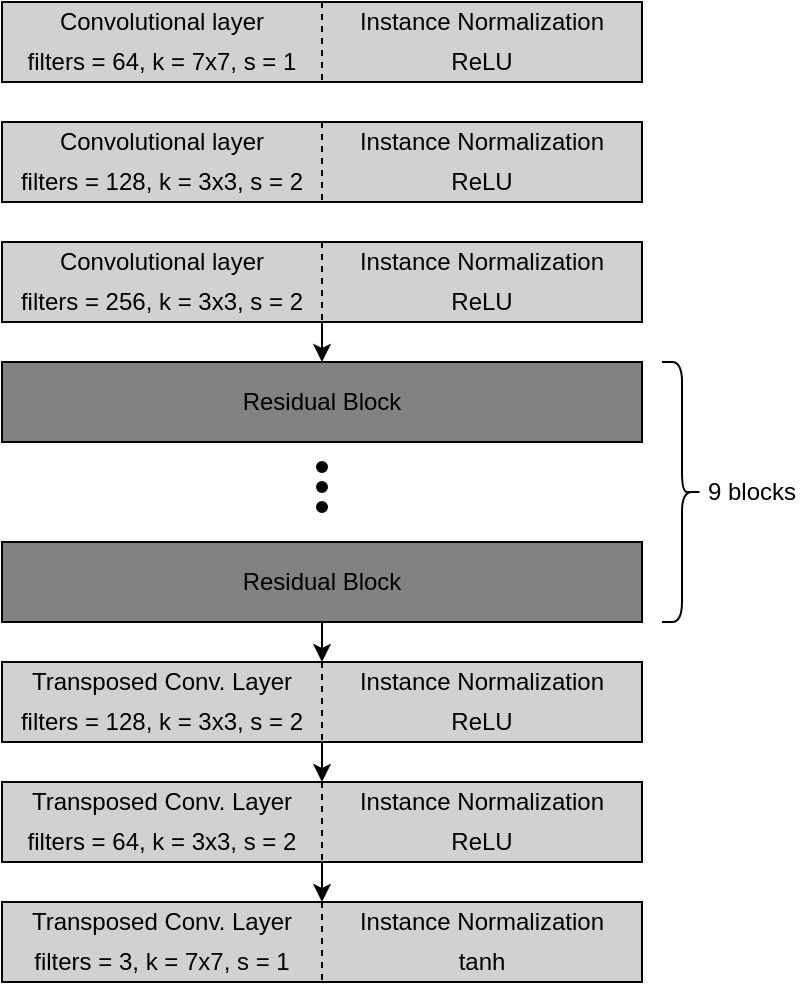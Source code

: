 <mxfile version="13.2.3" type="device"><diagram id="Jjx0yToGkwg_aagyGWfe" name="Page-1"><mxGraphModel dx="813" dy="476" grid="1" gridSize="10" guides="1" tooltips="1" connect="1" arrows="1" fold="1" page="1" pageScale="1" pageWidth="827" pageHeight="1169" math="0" shadow="0"><root><mxCell id="0"/><mxCell id="1" parent="0"/><mxCell id="CDcF8ZXSjtsJYcFYullk-2" value="" style="rounded=0;whiteSpace=wrap;html=1;fillColor=#D1D1D1;" parent="1" vertex="1"><mxGeometry x="160" y="140" width="320" height="40" as="geometry"/></mxCell><mxCell id="CDcF8ZXSjtsJYcFYullk-3" value="Convolutional layer" style="text;html=1;strokeColor=none;fillColor=none;align=center;verticalAlign=middle;whiteSpace=wrap;rounded=0;" parent="1" vertex="1"><mxGeometry x="160" y="140" width="160" height="20" as="geometry"/></mxCell><mxCell id="CDcF8ZXSjtsJYcFYullk-6" value="" style="endArrow=none;dashed=1;html=1;entryX=0.5;entryY=1;entryDx=0;entryDy=0;exitX=0.5;exitY=0;exitDx=0;exitDy=0;" parent="1" source="CDcF8ZXSjtsJYcFYullk-2" target="CDcF8ZXSjtsJYcFYullk-2" edge="1"><mxGeometry width="50" height="50" relative="1" as="geometry"><mxPoint x="310" y="240" as="sourcePoint"/><mxPoint x="360" y="190" as="targetPoint"/></mxGeometry></mxCell><mxCell id="CDcF8ZXSjtsJYcFYullk-7" value="filters = 64, k = 7x7, s = 1" style="text;html=1;strokeColor=none;fillColor=none;align=center;verticalAlign=middle;whiteSpace=wrap;rounded=0;" parent="1" vertex="1"><mxGeometry x="160" y="160" width="160" height="20" as="geometry"/></mxCell><mxCell id="CDcF8ZXSjtsJYcFYullk-8" value="ReLU" style="text;html=1;strokeColor=none;fillColor=none;align=center;verticalAlign=middle;whiteSpace=wrap;rounded=0;" parent="1" vertex="1"><mxGeometry x="320" y="160" width="160" height="20" as="geometry"/></mxCell><mxCell id="CDcF8ZXSjtsJYcFYullk-9" value="Instance Normalization" style="text;html=1;strokeColor=none;fillColor=none;align=center;verticalAlign=middle;whiteSpace=wrap;rounded=0;" parent="1" vertex="1"><mxGeometry x="320" y="140" width="160" height="20" as="geometry"/></mxCell><mxCell id="pn75rRyZW45rrxAZepZU-6" value="" style="rounded=0;whiteSpace=wrap;html=1;fillColor=#D1D1D1;" vertex="1" parent="1"><mxGeometry x="160" y="200" width="320" height="40" as="geometry"/></mxCell><mxCell id="pn75rRyZW45rrxAZepZU-7" value="Convolutional layer" style="text;html=1;strokeColor=none;fillColor=none;align=center;verticalAlign=middle;whiteSpace=wrap;rounded=0;" vertex="1" parent="1"><mxGeometry x="160" y="200" width="160" height="20" as="geometry"/></mxCell><mxCell id="pn75rRyZW45rrxAZepZU-8" value="" style="endArrow=none;dashed=1;html=1;entryX=0.5;entryY=1;entryDx=0;entryDy=0;exitX=0.5;exitY=0;exitDx=0;exitDy=0;" edge="1" parent="1" source="pn75rRyZW45rrxAZepZU-6" target="pn75rRyZW45rrxAZepZU-6"><mxGeometry width="50" height="50" relative="1" as="geometry"><mxPoint x="310" y="300" as="sourcePoint"/><mxPoint x="360" y="250" as="targetPoint"/></mxGeometry></mxCell><mxCell id="pn75rRyZW45rrxAZepZU-9" value="filters = 128, k = 3x3, s = 2" style="text;html=1;strokeColor=none;fillColor=none;align=center;verticalAlign=middle;whiteSpace=wrap;rounded=0;" vertex="1" parent="1"><mxGeometry x="160" y="220" width="160" height="20" as="geometry"/></mxCell><mxCell id="pn75rRyZW45rrxAZepZU-10" value="ReLU" style="text;html=1;strokeColor=none;fillColor=none;align=center;verticalAlign=middle;whiteSpace=wrap;rounded=0;" vertex="1" parent="1"><mxGeometry x="320" y="220" width="160" height="20" as="geometry"/></mxCell><mxCell id="pn75rRyZW45rrxAZepZU-11" value="Instance Normalization" style="text;html=1;strokeColor=none;fillColor=none;align=center;verticalAlign=middle;whiteSpace=wrap;rounded=0;" vertex="1" parent="1"><mxGeometry x="320" y="200" width="160" height="20" as="geometry"/></mxCell><mxCell id="pn75rRyZW45rrxAZepZU-18" value="" style="rounded=0;whiteSpace=wrap;html=1;fillColor=#D1D1D1;" vertex="1" parent="1"><mxGeometry x="160" y="260" width="320" height="40" as="geometry"/></mxCell><mxCell id="pn75rRyZW45rrxAZepZU-19" value="Convolutional layer" style="text;html=1;strokeColor=none;fillColor=none;align=center;verticalAlign=middle;whiteSpace=wrap;rounded=0;" vertex="1" parent="1"><mxGeometry x="160" y="260" width="160" height="20" as="geometry"/></mxCell><mxCell id="pn75rRyZW45rrxAZepZU-20" value="" style="endArrow=none;dashed=1;html=1;entryX=0.5;entryY=1;entryDx=0;entryDy=0;exitX=0.5;exitY=0;exitDx=0;exitDy=0;" edge="1" parent="1" source="pn75rRyZW45rrxAZepZU-18" target="pn75rRyZW45rrxAZepZU-18"><mxGeometry width="50" height="50" relative="1" as="geometry"><mxPoint x="310" y="360" as="sourcePoint"/><mxPoint x="360" y="310" as="targetPoint"/></mxGeometry></mxCell><mxCell id="pn75rRyZW45rrxAZepZU-21" value="filters = 256, k = 3x3, s = 2" style="text;html=1;strokeColor=none;fillColor=none;align=center;verticalAlign=middle;whiteSpace=wrap;rounded=0;" vertex="1" parent="1"><mxGeometry x="160" y="280" width="160" height="20" as="geometry"/></mxCell><mxCell id="pn75rRyZW45rrxAZepZU-39" style="edgeStyle=orthogonalEdgeStyle;rounded=0;orthogonalLoop=1;jettySize=auto;html=1;exitX=0;exitY=1;exitDx=0;exitDy=0;entryX=0.5;entryY=0;entryDx=0;entryDy=0;" edge="1" parent="1" source="pn75rRyZW45rrxAZepZU-22" target="pn75rRyZW45rrxAZepZU-36"><mxGeometry relative="1" as="geometry"/></mxCell><mxCell id="pn75rRyZW45rrxAZepZU-22" value="ReLU" style="text;html=1;strokeColor=none;fillColor=none;align=center;verticalAlign=middle;whiteSpace=wrap;rounded=0;" vertex="1" parent="1"><mxGeometry x="320" y="280" width="160" height="20" as="geometry"/></mxCell><mxCell id="pn75rRyZW45rrxAZepZU-23" value="Instance Normalization" style="text;html=1;strokeColor=none;fillColor=none;align=center;verticalAlign=middle;whiteSpace=wrap;rounded=0;" vertex="1" parent="1"><mxGeometry x="320" y="260" width="160" height="20" as="geometry"/></mxCell><mxCell id="pn75rRyZW45rrxAZepZU-30" value="" style="rounded=0;whiteSpace=wrap;html=1;fillColor=#828282;" vertex="1" parent="1"><mxGeometry x="160" y="320" width="320" height="40" as="geometry"/></mxCell><mxCell id="pn75rRyZW45rrxAZepZU-36" value="Residual Block" style="text;html=1;strokeColor=none;fillColor=none;align=center;verticalAlign=middle;whiteSpace=wrap;rounded=0;" vertex="1" parent="1"><mxGeometry x="240" y="320" width="160" height="40" as="geometry"/></mxCell><mxCell id="pn75rRyZW45rrxAZepZU-37" value="" style="rounded=0;whiteSpace=wrap;html=1;fillColor=#828282;" vertex="1" parent="1"><mxGeometry x="160" y="410" width="320" height="40" as="geometry"/></mxCell><mxCell id="pn75rRyZW45rrxAZepZU-98" style="edgeStyle=orthogonalEdgeStyle;rounded=0;orthogonalLoop=1;jettySize=auto;html=1;exitX=0.5;exitY=1;exitDx=0;exitDy=0;entryX=0;entryY=0;entryDx=0;entryDy=0;" edge="1" parent="1" source="pn75rRyZW45rrxAZepZU-38" target="pn75rRyZW45rrxAZepZU-71"><mxGeometry relative="1" as="geometry"/></mxCell><mxCell id="pn75rRyZW45rrxAZepZU-38" value="Residual Block" style="text;html=1;strokeColor=none;fillColor=none;align=center;verticalAlign=middle;whiteSpace=wrap;rounded=0;" vertex="1" parent="1"><mxGeometry x="240" y="410" width="160" height="40" as="geometry"/></mxCell><mxCell id="pn75rRyZW45rrxAZepZU-40" value="" style="ellipse;whiteSpace=wrap;html=1;aspect=fixed;fillColor=#000000;" vertex="1" parent="1"><mxGeometry x="317.5" y="370" width="5" height="5" as="geometry"/></mxCell><mxCell id="pn75rRyZW45rrxAZepZU-41" value="" style="ellipse;whiteSpace=wrap;html=1;aspect=fixed;fillColor=#000000;" vertex="1" parent="1"><mxGeometry x="317.5" y="380" width="5" height="5" as="geometry"/></mxCell><mxCell id="pn75rRyZW45rrxAZepZU-42" value="" style="ellipse;whiteSpace=wrap;html=1;aspect=fixed;fillColor=#000000;" vertex="1" parent="1"><mxGeometry x="317.5" y="390" width="5" height="5" as="geometry"/></mxCell><mxCell id="pn75rRyZW45rrxAZepZU-43" value="" style="shape=curlyBracket;whiteSpace=wrap;html=1;rounded=1;fillColor=#000000;direction=west;" vertex="1" parent="1"><mxGeometry x="490" y="320" width="20" height="130" as="geometry"/></mxCell><mxCell id="pn75rRyZW45rrxAZepZU-44" value="9 blocks" style="text;html=1;strokeColor=none;fillColor=none;align=center;verticalAlign=middle;whiteSpace=wrap;rounded=0;" vertex="1" parent="1"><mxGeometry x="510" y="375" width="50" height="20" as="geometry"/></mxCell><mxCell id="pn75rRyZW45rrxAZepZU-45" value="" style="rounded=0;whiteSpace=wrap;html=1;fillColor=#D1D1D1;" vertex="1" parent="1"><mxGeometry x="160" y="470" width="320" height="40" as="geometry"/></mxCell><mxCell id="pn75rRyZW45rrxAZepZU-46" value="Transposed Conv. Layer" style="text;html=1;strokeColor=none;fillColor=none;align=center;verticalAlign=middle;whiteSpace=wrap;rounded=0;" vertex="1" parent="1"><mxGeometry x="160" y="470" width="160" height="20" as="geometry"/></mxCell><mxCell id="pn75rRyZW45rrxAZepZU-47" value="" style="endArrow=none;dashed=1;html=1;entryX=0.5;entryY=1;entryDx=0;entryDy=0;exitX=0.5;exitY=0;exitDx=0;exitDy=0;" edge="1" parent="1" source="pn75rRyZW45rrxAZepZU-45" target="pn75rRyZW45rrxAZepZU-45"><mxGeometry width="50" height="50" relative="1" as="geometry"><mxPoint x="310" y="570" as="sourcePoint"/><mxPoint x="360" y="520" as="targetPoint"/></mxGeometry></mxCell><mxCell id="pn75rRyZW45rrxAZepZU-48" value="filters = 128, k = 3x3, s = 2" style="text;html=1;strokeColor=none;fillColor=none;align=center;verticalAlign=middle;whiteSpace=wrap;rounded=0;" vertex="1" parent="1"><mxGeometry x="160" y="490" width="160" height="20" as="geometry"/></mxCell><mxCell id="pn75rRyZW45rrxAZepZU-99" style="edgeStyle=orthogonalEdgeStyle;rounded=0;orthogonalLoop=1;jettySize=auto;html=1;exitX=0;exitY=1;exitDx=0;exitDy=0;entryX=0;entryY=0;entryDx=0;entryDy=0;" edge="1" parent="1" source="pn75rRyZW45rrxAZepZU-70" target="pn75rRyZW45rrxAZepZU-91"><mxGeometry relative="1" as="geometry"/></mxCell><mxCell id="pn75rRyZW45rrxAZepZU-70" value="ReLU" style="text;html=1;strokeColor=none;fillColor=none;align=center;verticalAlign=middle;whiteSpace=wrap;rounded=0;" vertex="1" parent="1"><mxGeometry x="320" y="490" width="160" height="20" as="geometry"/></mxCell><mxCell id="pn75rRyZW45rrxAZepZU-71" value="Instance Normalization" style="text;html=1;strokeColor=none;fillColor=none;align=center;verticalAlign=middle;whiteSpace=wrap;rounded=0;" vertex="1" parent="1"><mxGeometry x="320" y="470" width="160" height="20" as="geometry"/></mxCell><mxCell id="pn75rRyZW45rrxAZepZU-86" value="" style="rounded=0;whiteSpace=wrap;html=1;fillColor=#D1D1D1;" vertex="1" parent="1"><mxGeometry x="160" y="530" width="320" height="40" as="geometry"/></mxCell><mxCell id="pn75rRyZW45rrxAZepZU-87" value="Transposed Conv. Layer" style="text;html=1;strokeColor=none;fillColor=none;align=center;verticalAlign=middle;whiteSpace=wrap;rounded=0;" vertex="1" parent="1"><mxGeometry x="160" y="530" width="160" height="20" as="geometry"/></mxCell><mxCell id="pn75rRyZW45rrxAZepZU-88" value="" style="endArrow=none;dashed=1;html=1;entryX=0.5;entryY=1;entryDx=0;entryDy=0;exitX=0.5;exitY=0;exitDx=0;exitDy=0;" edge="1" parent="1" source="pn75rRyZW45rrxAZepZU-86" target="pn75rRyZW45rrxAZepZU-86"><mxGeometry width="50" height="50" relative="1" as="geometry"><mxPoint x="310" y="630" as="sourcePoint"/><mxPoint x="360" y="580" as="targetPoint"/></mxGeometry></mxCell><mxCell id="pn75rRyZW45rrxAZepZU-89" value="filters = 64, k = 3x3, s = 2" style="text;html=1;strokeColor=none;fillColor=none;align=center;verticalAlign=middle;whiteSpace=wrap;rounded=0;" vertex="1" parent="1"><mxGeometry x="160" y="550" width="160" height="20" as="geometry"/></mxCell><mxCell id="pn75rRyZW45rrxAZepZU-100" style="edgeStyle=orthogonalEdgeStyle;rounded=0;orthogonalLoop=1;jettySize=auto;html=1;exitX=0;exitY=1;exitDx=0;exitDy=0;entryX=0;entryY=0;entryDx=0;entryDy=0;" edge="1" parent="1" source="pn75rRyZW45rrxAZepZU-90" target="pn75rRyZW45rrxAZepZU-97"><mxGeometry relative="1" as="geometry"/></mxCell><mxCell id="pn75rRyZW45rrxAZepZU-90" value="ReLU" style="text;html=1;strokeColor=none;fillColor=none;align=center;verticalAlign=middle;whiteSpace=wrap;rounded=0;" vertex="1" parent="1"><mxGeometry x="320" y="550" width="160" height="20" as="geometry"/></mxCell><mxCell id="pn75rRyZW45rrxAZepZU-91" value="Instance Normalization" style="text;html=1;strokeColor=none;fillColor=none;align=center;verticalAlign=middle;whiteSpace=wrap;rounded=0;" vertex="1" parent="1"><mxGeometry x="320" y="530" width="160" height="20" as="geometry"/></mxCell><mxCell id="pn75rRyZW45rrxAZepZU-92" value="" style="rounded=0;whiteSpace=wrap;html=1;fillColor=#D1D1D1;" vertex="1" parent="1"><mxGeometry x="160" y="590" width="320" height="40" as="geometry"/></mxCell><mxCell id="pn75rRyZW45rrxAZepZU-93" value="Transposed Conv. Layer" style="text;html=1;strokeColor=none;fillColor=none;align=center;verticalAlign=middle;whiteSpace=wrap;rounded=0;" vertex="1" parent="1"><mxGeometry x="160" y="590" width="160" height="20" as="geometry"/></mxCell><mxCell id="pn75rRyZW45rrxAZepZU-94" value="" style="endArrow=none;dashed=1;html=1;entryX=0.5;entryY=1;entryDx=0;entryDy=0;exitX=0.5;exitY=0;exitDx=0;exitDy=0;" edge="1" parent="1" source="pn75rRyZW45rrxAZepZU-92" target="pn75rRyZW45rrxAZepZU-92"><mxGeometry width="50" height="50" relative="1" as="geometry"><mxPoint x="310" y="690" as="sourcePoint"/><mxPoint x="360" y="640" as="targetPoint"/></mxGeometry></mxCell><mxCell id="pn75rRyZW45rrxAZepZU-95" value="filters = 3, k = 7x7, s = 1" style="text;html=1;strokeColor=none;fillColor=none;align=center;verticalAlign=middle;whiteSpace=wrap;rounded=0;" vertex="1" parent="1"><mxGeometry x="160" y="610" width="160" height="20" as="geometry"/></mxCell><mxCell id="pn75rRyZW45rrxAZepZU-96" value="tanh" style="text;html=1;strokeColor=none;fillColor=none;align=center;verticalAlign=middle;whiteSpace=wrap;rounded=0;" vertex="1" parent="1"><mxGeometry x="320" y="610" width="160" height="20" as="geometry"/></mxCell><mxCell id="pn75rRyZW45rrxAZepZU-97" value="Instance Normalization" style="text;html=1;strokeColor=none;fillColor=none;align=center;verticalAlign=middle;whiteSpace=wrap;rounded=0;" vertex="1" parent="1"><mxGeometry x="320" y="590" width="160" height="20" as="geometry"/></mxCell></root></mxGraphModel></diagram></mxfile>